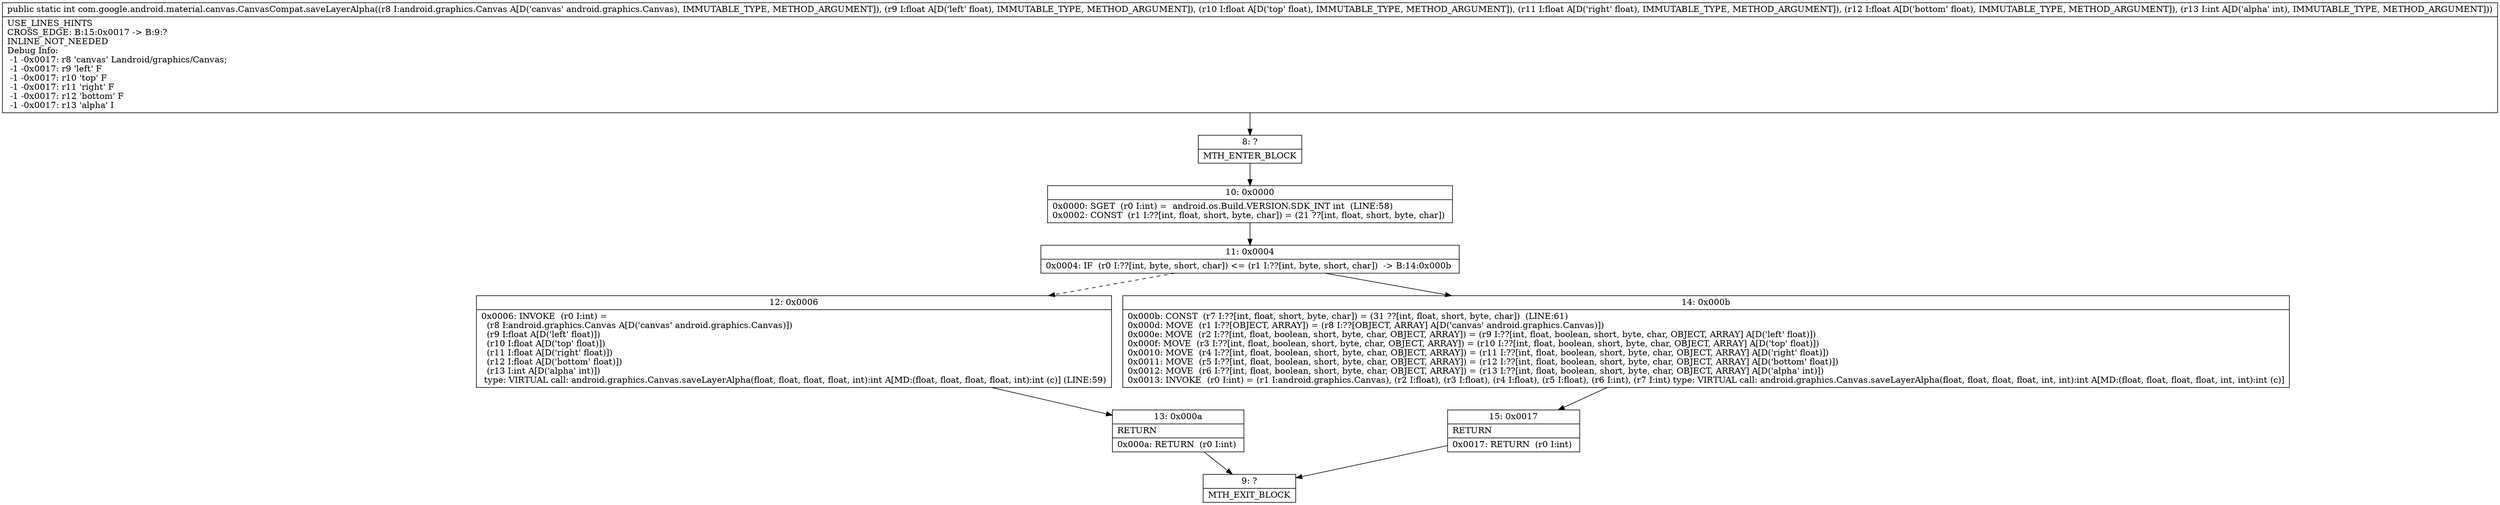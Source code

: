 digraph "CFG forcom.google.android.material.canvas.CanvasCompat.saveLayerAlpha(Landroid\/graphics\/Canvas;FFFFI)I" {
Node_8 [shape=record,label="{8\:\ ?|MTH_ENTER_BLOCK\l}"];
Node_10 [shape=record,label="{10\:\ 0x0000|0x0000: SGET  (r0 I:int) =  android.os.Build.VERSION.SDK_INT int  (LINE:58)\l0x0002: CONST  (r1 I:??[int, float, short, byte, char]) = (21 ??[int, float, short, byte, char]) \l}"];
Node_11 [shape=record,label="{11\:\ 0x0004|0x0004: IF  (r0 I:??[int, byte, short, char]) \<= (r1 I:??[int, byte, short, char])  \-\> B:14:0x000b \l}"];
Node_12 [shape=record,label="{12\:\ 0x0006|0x0006: INVOKE  (r0 I:int) = \l  (r8 I:android.graphics.Canvas A[D('canvas' android.graphics.Canvas)])\l  (r9 I:float A[D('left' float)])\l  (r10 I:float A[D('top' float)])\l  (r11 I:float A[D('right' float)])\l  (r12 I:float A[D('bottom' float)])\l  (r13 I:int A[D('alpha' int)])\l type: VIRTUAL call: android.graphics.Canvas.saveLayerAlpha(float, float, float, float, int):int A[MD:(float, float, float, float, int):int (c)] (LINE:59)\l}"];
Node_13 [shape=record,label="{13\:\ 0x000a|RETURN\l|0x000a: RETURN  (r0 I:int) \l}"];
Node_9 [shape=record,label="{9\:\ ?|MTH_EXIT_BLOCK\l}"];
Node_14 [shape=record,label="{14\:\ 0x000b|0x000b: CONST  (r7 I:??[int, float, short, byte, char]) = (31 ??[int, float, short, byte, char])  (LINE:61)\l0x000d: MOVE  (r1 I:??[OBJECT, ARRAY]) = (r8 I:??[OBJECT, ARRAY] A[D('canvas' android.graphics.Canvas)]) \l0x000e: MOVE  (r2 I:??[int, float, boolean, short, byte, char, OBJECT, ARRAY]) = (r9 I:??[int, float, boolean, short, byte, char, OBJECT, ARRAY] A[D('left' float)]) \l0x000f: MOVE  (r3 I:??[int, float, boolean, short, byte, char, OBJECT, ARRAY]) = (r10 I:??[int, float, boolean, short, byte, char, OBJECT, ARRAY] A[D('top' float)]) \l0x0010: MOVE  (r4 I:??[int, float, boolean, short, byte, char, OBJECT, ARRAY]) = (r11 I:??[int, float, boolean, short, byte, char, OBJECT, ARRAY] A[D('right' float)]) \l0x0011: MOVE  (r5 I:??[int, float, boolean, short, byte, char, OBJECT, ARRAY]) = (r12 I:??[int, float, boolean, short, byte, char, OBJECT, ARRAY] A[D('bottom' float)]) \l0x0012: MOVE  (r6 I:??[int, float, boolean, short, byte, char, OBJECT, ARRAY]) = (r13 I:??[int, float, boolean, short, byte, char, OBJECT, ARRAY] A[D('alpha' int)]) \l0x0013: INVOKE  (r0 I:int) = (r1 I:android.graphics.Canvas), (r2 I:float), (r3 I:float), (r4 I:float), (r5 I:float), (r6 I:int), (r7 I:int) type: VIRTUAL call: android.graphics.Canvas.saveLayerAlpha(float, float, float, float, int, int):int A[MD:(float, float, float, float, int, int):int (c)]\l}"];
Node_15 [shape=record,label="{15\:\ 0x0017|RETURN\l|0x0017: RETURN  (r0 I:int) \l}"];
MethodNode[shape=record,label="{public static int com.google.android.material.canvas.CanvasCompat.saveLayerAlpha((r8 I:android.graphics.Canvas A[D('canvas' android.graphics.Canvas), IMMUTABLE_TYPE, METHOD_ARGUMENT]), (r9 I:float A[D('left' float), IMMUTABLE_TYPE, METHOD_ARGUMENT]), (r10 I:float A[D('top' float), IMMUTABLE_TYPE, METHOD_ARGUMENT]), (r11 I:float A[D('right' float), IMMUTABLE_TYPE, METHOD_ARGUMENT]), (r12 I:float A[D('bottom' float), IMMUTABLE_TYPE, METHOD_ARGUMENT]), (r13 I:int A[D('alpha' int), IMMUTABLE_TYPE, METHOD_ARGUMENT]))  | USE_LINES_HINTS\lCROSS_EDGE: B:15:0x0017 \-\> B:9:?\lINLINE_NOT_NEEDED\lDebug Info:\l  \-1 \-0x0017: r8 'canvas' Landroid\/graphics\/Canvas;\l  \-1 \-0x0017: r9 'left' F\l  \-1 \-0x0017: r10 'top' F\l  \-1 \-0x0017: r11 'right' F\l  \-1 \-0x0017: r12 'bottom' F\l  \-1 \-0x0017: r13 'alpha' I\l}"];
MethodNode -> Node_8;Node_8 -> Node_10;
Node_10 -> Node_11;
Node_11 -> Node_12[style=dashed];
Node_11 -> Node_14;
Node_12 -> Node_13;
Node_13 -> Node_9;
Node_14 -> Node_15;
Node_15 -> Node_9;
}

